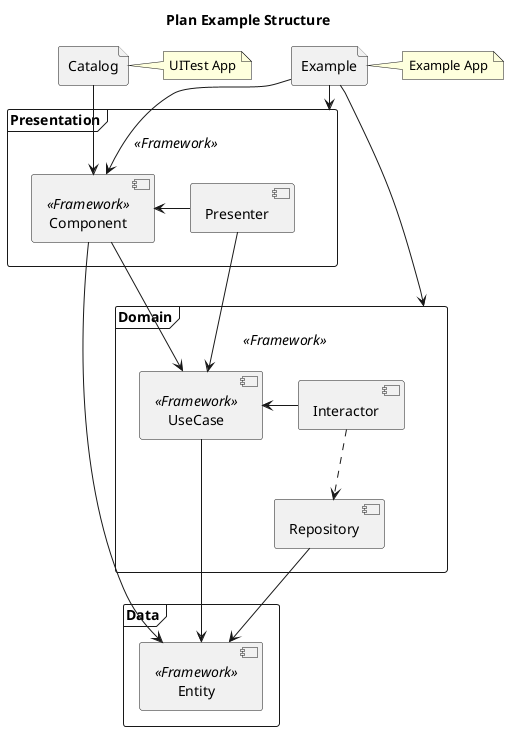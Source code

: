 @startuml Plan Example Structure

title Plan Example Structure

file Example
note right : Example App

file Catalog
note right : UITest App

frame Presentation <<Framework>> {
  [Presenter]
  [Component] <<Framework>>
}

frame Domain <<Framework>> {
  [Interactor]
  [Repository]
  [UseCase] <<Framework>>
}

frame Data {
  [Entity] <<Framework>>
}

Example --> Presentation
Example ---> Domain

Example --> Component
Catalog --> Component
Presenter -> Component

Interactor -> UseCase
Presenter --> UseCase
Component --> UseCase

Interactor ..> Repository

Component --> Entity
Repository --> Entity
UseCase -> Entity

@enduml